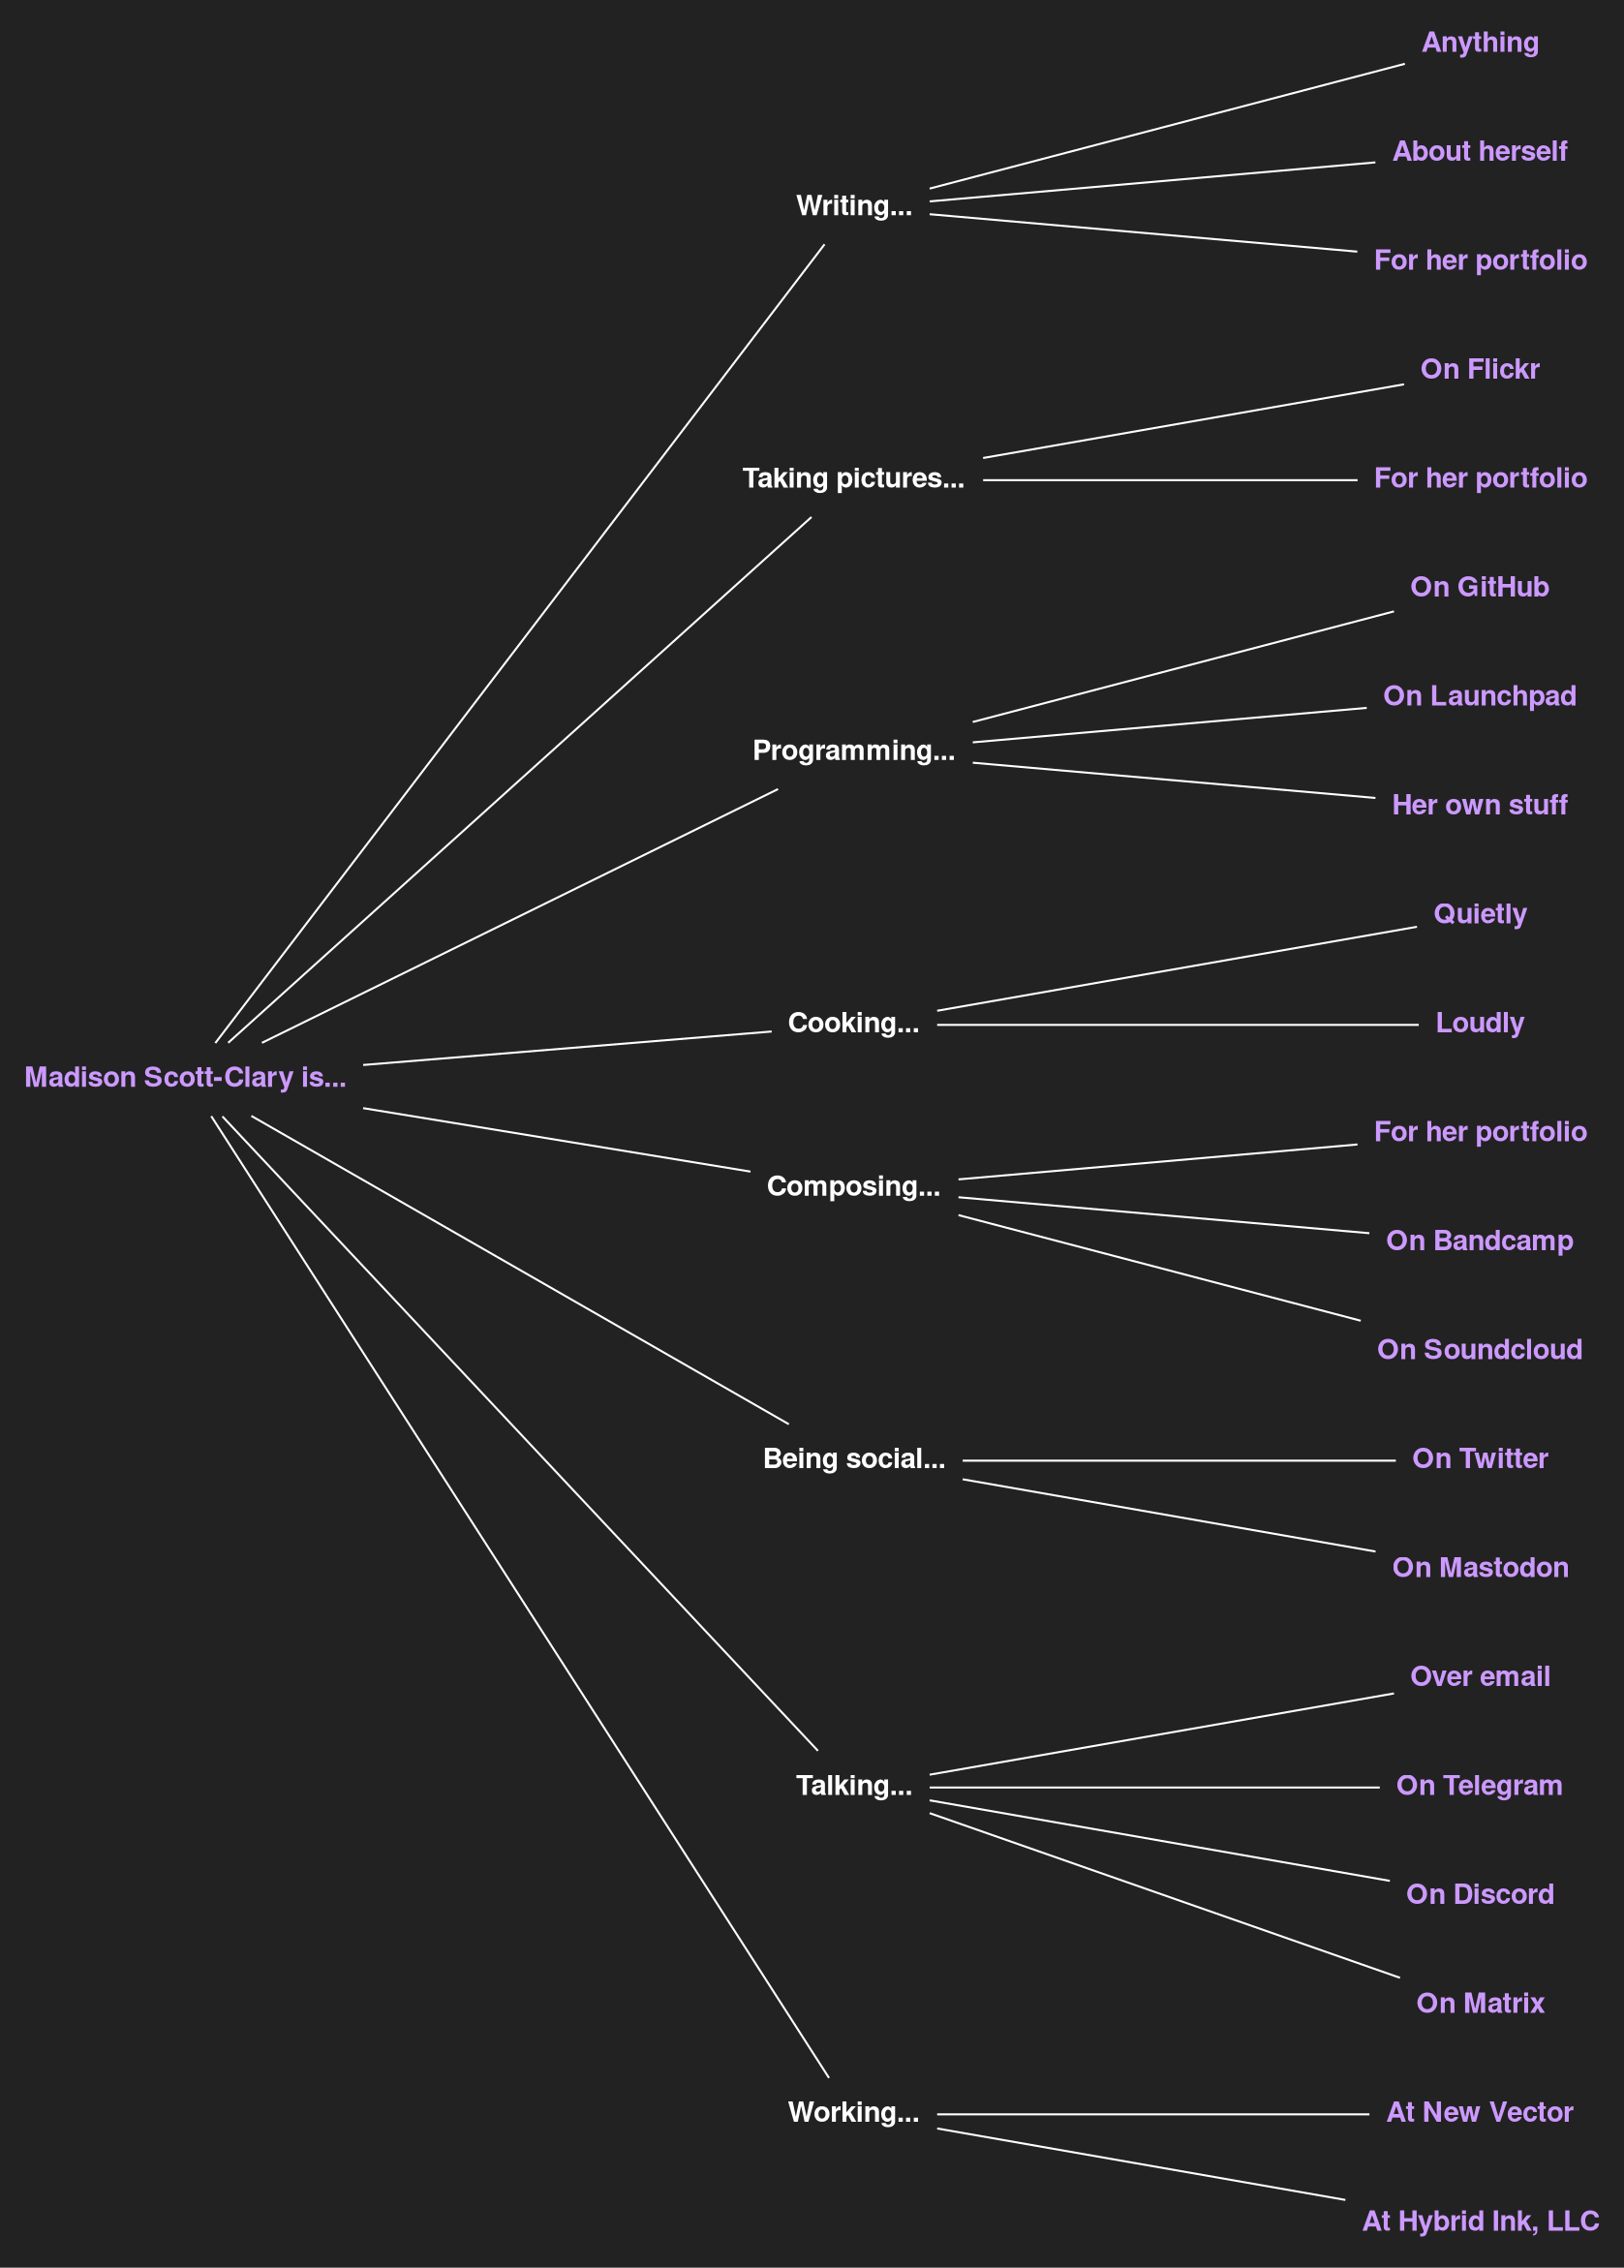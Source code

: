 graph is {
    node[shape="none",fontcolor="#ffffff",color="#ffffff",fontname="Helvetica bold"]
    edge[color="#ffffff"]
    graph[bgcolor="#222222",label="",margin="0",rankdir="LR",ranksep=2.5]

    copula [label="Madison Scott-Clary is...",fontcolor="#cc99ff",href="https://drab-makyo.com"]

    writing [label="Writing..."]
    writing_anything [label="Anything",fontcolor="#cc99ff",href="https://writing.drab-makyo.com"]
    writing_ally [label="About herself",fontcolor="#cc99ff",href="https://ally.id"]
    writing_portfolio [label="For her portfolio",fontcolor="#cc99ff",href="https://makyo.ink"]
    copula -- writing
    writing -- writing_anything
    writing -- writing_ally
    writing -- writing_portfolio

    photography [label="Taking pictures..."]
    photography_flickr [label="On Flickr",fontcolor="#cc99ff",href="https://flickr.com/photos/ranna"]
    photography_portfolio [label="For her portfolio",fontcolor="#cc99ff",href="https://makyo.photography"]
    copula -- photography
    photography -- photography_portfolio
    photography -- photography_flickr

    programming [label="Programming..."]
    programming_github [label="On GitHub",fontcolor="#cc99ff",href="https://github.com/makyo"]
    programming_launchpad [label="On Launchpad",fontcolor="#cc99ff",href="https://launchpad.net/~makyo"]
    programming_personal [label="Her own stuff",fontcolor="#cc99ff",href="https://makyo.dev"]
    copula -- programming
    programming -- programming_github
    programming -- programming_launchpad
    programming -- programming_personal

    cooking [label="Cooking..."]
    cooking_quietly [label="Quietly",fontcolor="#cc99ff",href="https://makyo.cooking"]
    cooking_loudly [label="Loudly",fontcolor="#cc99ff",href="https://mealtime.with.maddypa.ws"]
    copula -- cooking
    cooking -- cooking_quietly
    cooking -- cooking_loudly

    composing [label="Composing..."]
    composing_portfolio [label="For her portfolio",fontcolor="#cc99ff",href="https://sounds.drab-makyo.com"]
    composing_bandcamp [label="On Bandcamp",fontcolor="#cc99ff",href="https://drab-makyo.bandcamp.com"]
    composing_soundcloud [label="On Soundcloud",fontcolor="#cc99ff",href="https://soundcloud.com/drabmakyo"]
    copula -- composing
    composing -- composing_portfolio
    composing -- composing_bandcamp
    composing -- composing_soundcloud

    social [label="Being social..."]
    social_twitter [label="On Twitter",fontcolor="#cc99ff",href="https://twitter.com/drab_makyo"]
    social_mastodon [label="On Mastodon",fontcolor="#cc99ff",href="https://snouts.online/@makyo"]
    copula -- social
    social -- social_twitter
    social -- social_mastodon

    talking [label="Talking..."]
    talking_email [label="Over email",fontcolor="#cc99ff",href="mailto:makyo@drab-makyo.com"]
    talking_telegram [label="On Telegram",fontcolor="#cc99ff",href="https://t.me/DrabMakyo"]
    talking_discord [label="On Discord",fontcolor="#cc99ff",href="/discord",title="Makyo#7093"]
    talking_matrix [label="On Matrix",fontcolor="#cc99ff",href="https://matrix.to/#/@makyo:drab-makyo.com"]
    copula -- talking
    talking -- talking_email
    talking -- talking_telegram
    talking -- talking_discord
    talking -- talking_matrix

    working [label="Working..."]
    working_current [label="At New Vector",fontcolor="#cc99ff",href="https://vector.im"]
    working_hybrid [label="At Hybrid Ink, LLC",fontcolor="#cc99ff",href="https://hybrid.ink"]
    copula -- working
    working -- working_current
    working -- working_hybrid
}
